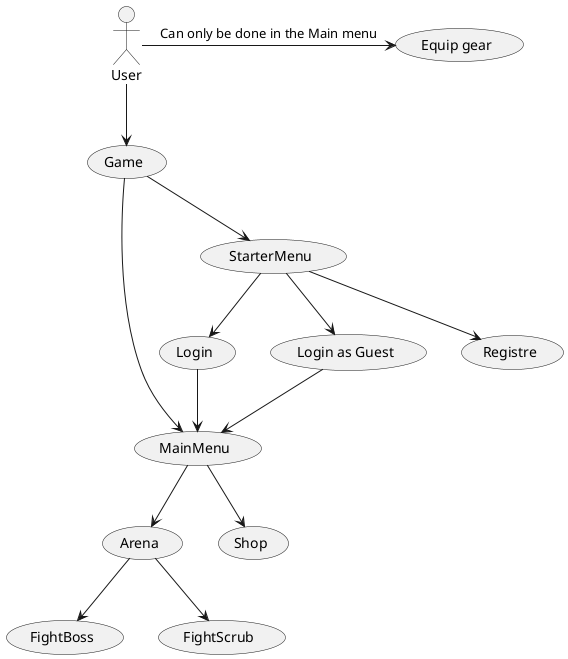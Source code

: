 @startuml
'https://plantuml.com/use-case-diagram

User -> (Equip gear) : Can only be done in the Main menu
User --> (Game)
(Game) --> (StarterMenu)
(StarterMenu) --> (Login)
(StarterMenu) --> (Login as Guest)
(StarterMenu) --> (Registre)
(Game) -> (MainMenu)
(Login) --> (MainMenu)
(Login as Guest) --> (MainMenu)
(MainMenu) --> (Arena)
(MainMenu) --> (Shop)

(Arena) --> (FightBoss)
(Arena) --> (FightScrub)

@enduml